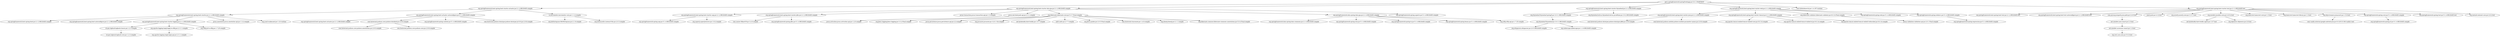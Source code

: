digraph springframeworkguru__spring5webapp {
	"guru.springframework:spring5webapp:jar:0.0.1-SNAPSHOT" -> "org.springframework.boot:spring-boot-starter-actuator:jar:2.1.2.RELEASE:compile" ; 
	"guru.springframework:spring5webapp:jar:0.0.1-SNAPSHOT" -> "org.springframework.boot:spring-boot-starter-data-jpa:jar:2.1.2.RELEASE:compile" ; 
	"guru.springframework:spring5webapp:jar:0.0.1-SNAPSHOT" -> "org.springframework.boot:spring-boot-starter-thymeleaf:jar:2.1.2.RELEASE:compile" ; 
	"guru.springframework:spring5webapp:jar:0.0.1-SNAPSHOT" -> "org.springframework.boot:spring-boot-starter-web:jar:2.1.2.RELEASE:compile" ; 
	"guru.springframework:spring5webapp:jar:0.0.1-SNAPSHOT" -> "com.h2database:h2:jar:1.4.197:runtime" ; 
	"guru.springframework:spring5webapp:jar:0.0.1-SNAPSHOT" -> "org.springframework.boot:spring-boot-starter-test:jar:2.1.2.RELEASE:test" ; 
	"org.springframework.boot:spring-boot-starter-actuator:jar:2.1.2.RELEASE:compile" -> "org.springframework.boot:spring-boot-starter:jar:2.1.2.RELEASE:compile" ; 
	"org.springframework.boot:spring-boot-starter-actuator:jar:2.1.2.RELEASE:compile" -> "org.springframework.boot:spring-boot-actuator-autoconfigure:jar:2.1.2.RELEASE:compile" ; 
	"org.springframework.boot:spring-boot-starter-actuator:jar:2.1.2.RELEASE:compile" -> "io.micrometer:micrometer-core:jar:1.1.2:compile" ; 
	"org.springframework.boot:spring-boot-starter:jar:2.1.2.RELEASE:compile" -> "org.springframework.boot:spring-boot:jar:2.1.2.RELEASE:compile" ; 
	"org.springframework.boot:spring-boot-starter:jar:2.1.2.RELEASE:compile" -> "org.springframework.boot:spring-boot-autoconfigure:jar:2.1.2.RELEASE:compile" ; 
	"org.springframework.boot:spring-boot-starter:jar:2.1.2.RELEASE:compile" -> "org.springframework.boot:spring-boot-starter-logging:jar:2.1.2.RELEASE:compile" ; 
	"org.springframework.boot:spring-boot-starter:jar:2.1.2.RELEASE:compile" -> "javax.annotation:javax.annotation-api:jar:1.3.2:compile" ; 
	"org.springframework.boot:spring-boot-starter:jar:2.1.2.RELEASE:compile" -> "org.yaml:snakeyaml:jar:1.23:runtime" ; 
	"org.springframework.boot:spring-boot-starter-logging:jar:2.1.2.RELEASE:compile" -> "ch.qos.logback:logback-classic:jar:1.2.3:compile" ; 
	"org.springframework.boot:spring-boot-starter-logging:jar:2.1.2.RELEASE:compile" -> "org.apache.logging.log4j:log4j-to-slf4j:jar:2.11.1:compile" ; 
	"org.springframework.boot:spring-boot-starter-logging:jar:2.1.2.RELEASE:compile" -> "org.slf4j:jul-to-slf4j:jar:1.7.25:compile" ; 
	"ch.qos.logback:logback-classic:jar:1.2.3:compile" -> "ch.qos.logback:logback-core:jar:1.2.3:compile" ; 
	"org.apache.logging.log4j:log4j-to-slf4j:jar:2.11.1:compile" -> "org.apache.logging.log4j:log4j-api:jar:2.11.1:compile" ; 
	"org.springframework.boot:spring-boot-actuator-autoconfigure:jar:2.1.2.RELEASE:compile" -> "org.springframework.boot:spring-boot-actuator:jar:2.1.2.RELEASE:compile" ; 
	"org.springframework.boot:spring-boot-actuator-autoconfigure:jar:2.1.2.RELEASE:compile" -> "com.fasterxml.jackson.core:jackson-databind:jar:2.9.8:compile" ; 
	"org.springframework.boot:spring-boot-actuator-autoconfigure:jar:2.1.2.RELEASE:compile" -> "org.springframework:spring-context:jar:5.1.4.RELEASE:compile" ; 
	"org.springframework.boot:spring-boot-actuator-autoconfigure:jar:2.1.2.RELEASE:compile" -> "com.fasterxml.jackson.datatype:jackson-datatype-jsr310:jar:2.9.8:compile" ; 
	"com.fasterxml.jackson.core:jackson-databind:jar:2.9.8:compile" -> "com.fasterxml.jackson.core:jackson-annotations:jar:2.9.0:compile" ; 
	"com.fasterxml.jackson.core:jackson-databind:jar:2.9.8:compile" -> "com.fasterxml.jackson.core:jackson-core:jar:2.9.8:compile" ; 
	"io.micrometer:micrometer-core:jar:1.1.2:compile" -> "org.hdrhistogram:HdrHistogram:jar:2.1.9:compile" ; 
	"io.micrometer:micrometer-core:jar:1.1.2:compile" -> "org.latencyutils:LatencyUtils:jar:2.0.3:compile" ; 
	"org.springframework.boot:spring-boot-starter-data-jpa:jar:2.1.2.RELEASE:compile" -> "org.springframework.boot:spring-boot-starter-aop:jar:2.1.2.RELEASE:compile" ; 
	"org.springframework.boot:spring-boot-starter-data-jpa:jar:2.1.2.RELEASE:compile" -> "org.springframework.boot:spring-boot-starter-jdbc:jar:2.1.2.RELEASE:compile" ; 
	"org.springframework.boot:spring-boot-starter-data-jpa:jar:2.1.2.RELEASE:compile" -> "javax.transaction:javax.transaction-api:jar:1.3:compile" ; 
	"org.springframework.boot:spring-boot-starter-data-jpa:jar:2.1.2.RELEASE:compile" -> "javax.xml.bind:jaxb-api:jar:2.3.1:compile" ; 
	"org.springframework.boot:spring-boot-starter-data-jpa:jar:2.1.2.RELEASE:compile" -> "org.hibernate:hibernate-core:jar:5.3.7.Final:compile" ; 
	"org.springframework.boot:spring-boot-starter-data-jpa:jar:2.1.2.RELEASE:compile" -> "org.springframework.data:spring-data-jpa:jar:2.1.4.RELEASE:compile" ; 
	"org.springframework.boot:spring-boot-starter-data-jpa:jar:2.1.2.RELEASE:compile" -> "org.springframework:spring-aspects:jar:5.1.4.RELEASE:compile" ; 
	"org.springframework.boot:spring-boot-starter-aop:jar:2.1.2.RELEASE:compile" -> "org.springframework:spring-aop:jar:5.1.4.RELEASE:compile" ; 
	"org.springframework.boot:spring-boot-starter-aop:jar:2.1.2.RELEASE:compile" -> "org.aspectj:aspectjweaver:jar:1.9.2:compile" ; 
	"org.springframework.boot:spring-boot-starter-jdbc:jar:2.1.2.RELEASE:compile" -> "com.zaxxer:HikariCP:jar:3.2.0:compile" ; 
	"org.springframework.boot:spring-boot-starter-jdbc:jar:2.1.2.RELEASE:compile" -> "org.springframework:spring-jdbc:jar:5.1.4.RELEASE:compile" ; 
	"javax.xml.bind:jaxb-api:jar:2.3.1:compile" -> "javax.activation:javax.activation-api:jar:1.2.0:compile" ; 
	"org.hibernate:hibernate-core:jar:5.3.7.Final:compile" -> "org.jboss.logging:jboss-logging:jar:3.3.2.Final:compile" ; 
	"org.hibernate:hibernate-core:jar:5.3.7.Final:compile" -> "javax.persistence:javax.persistence-api:jar:2.2:compile" ; 
	"org.hibernate:hibernate-core:jar:5.3.7.Final:compile" -> "org.javassist:javassist:jar:3.23.1-GA:compile" ; 
	"org.hibernate:hibernate-core:jar:5.3.7.Final:compile" -> "net.bytebuddy:byte-buddy:jar:1.9.7:compile" ; 
	"org.hibernate:hibernate-core:jar:5.3.7.Final:compile" -> "antlr:antlr:jar:2.7.7:compile" ; 
	"org.hibernate:hibernate-core:jar:5.3.7.Final:compile" -> "org.jboss:jandex:jar:2.0.5.Final:compile" ; 
	"org.hibernate:hibernate-core:jar:5.3.7.Final:compile" -> "com.fasterxml:classmate:jar:1.4.0:compile" ; 
	"org.hibernate:hibernate-core:jar:5.3.7.Final:compile" -> "org.dom4j:dom4j:jar:2.1.1:compile" ; 
	"org.hibernate:hibernate-core:jar:5.3.7.Final:compile" -> "org.hibernate.common:hibernate-commons-annotations:jar:5.0.4.Final:compile" ; 
	"org.springframework.data:spring-data-jpa:jar:2.1.4.RELEASE:compile" -> "org.springframework.data:spring-data-commons:jar:2.1.4.RELEASE:compile" ; 
	"org.springframework.data:spring-data-jpa:jar:2.1.4.RELEASE:compile" -> "org.springframework:spring-orm:jar:5.1.4.RELEASE:compile" ; 
	"org.springframework.data:spring-data-jpa:jar:2.1.4.RELEASE:compile" -> "org.springframework:spring-tx:jar:5.1.4.RELEASE:compile" ; 
	"org.springframework.data:spring-data-jpa:jar:2.1.4.RELEASE:compile" -> "org.springframework:spring-beans:jar:5.1.4.RELEASE:compile" ; 
	"org.springframework.data:spring-data-jpa:jar:2.1.4.RELEASE:compile" -> "org.slf4j:slf4j-api:jar:1.7.25:compile" ; 
	"org.springframework.boot:spring-boot-starter-thymeleaf:jar:2.1.2.RELEASE:compile" -> "org.thymeleaf:thymeleaf-spring5:jar:3.0.11.RELEASE:compile" ; 
	"org.springframework.boot:spring-boot-starter-thymeleaf:jar:2.1.2.RELEASE:compile" -> "org.thymeleaf.extras:thymeleaf-extras-java8time:jar:3.0.2.RELEASE:compile" ; 
	"org.thymeleaf:thymeleaf-spring5:jar:3.0.11.RELEASE:compile" -> "org.thymeleaf:thymeleaf:jar:3.0.11.RELEASE:compile" ; 
	"org.thymeleaf:thymeleaf:jar:3.0.11.RELEASE:compile" -> "org.attoparser:attoparser:jar:2.0.5.RELEASE:compile" ; 
	"org.thymeleaf:thymeleaf:jar:3.0.11.RELEASE:compile" -> "org.unbescape:unbescape:jar:1.1.6.RELEASE:compile" ; 
	"org.springframework.boot:spring-boot-starter-web:jar:2.1.2.RELEASE:compile" -> "org.springframework.boot:spring-boot-starter-json:jar:2.1.2.RELEASE:compile" ; 
	"org.springframework.boot:spring-boot-starter-web:jar:2.1.2.RELEASE:compile" -> "org.springframework.boot:spring-boot-starter-tomcat:jar:2.1.2.RELEASE:compile" ; 
	"org.springframework.boot:spring-boot-starter-web:jar:2.1.2.RELEASE:compile" -> "org.hibernate.validator:hibernate-validator:jar:6.0.14.Final:compile" ; 
	"org.springframework.boot:spring-boot-starter-web:jar:2.1.2.RELEASE:compile" -> "org.springframework:spring-web:jar:5.1.4.RELEASE:compile" ; 
	"org.springframework.boot:spring-boot-starter-web:jar:2.1.2.RELEASE:compile" -> "org.springframework:spring-webmvc:jar:5.1.4.RELEASE:compile" ; 
	"org.springframework.boot:spring-boot-starter-json:jar:2.1.2.RELEASE:compile" -> "com.fasterxml.jackson.datatype:jackson-datatype-jdk8:jar:2.9.8:compile" ; 
	"org.springframework.boot:spring-boot-starter-json:jar:2.1.2.RELEASE:compile" -> "com.fasterxml.jackson.module:jackson-module-parameter-names:jar:2.9.8:compile" ; 
	"org.springframework.boot:spring-boot-starter-tomcat:jar:2.1.2.RELEASE:compile" -> "org.apache.tomcat.embed:tomcat-embed-core:jar:9.0.14:compile" ; 
	"org.springframework.boot:spring-boot-starter-tomcat:jar:2.1.2.RELEASE:compile" -> "org.apache.tomcat.embed:tomcat-embed-el:jar:9.0.14:compile" ; 
	"org.springframework.boot:spring-boot-starter-tomcat:jar:2.1.2.RELEASE:compile" -> "org.apache.tomcat.embed:tomcat-embed-websocket:jar:9.0.14:compile" ; 
	"org.hibernate.validator:hibernate-validator:jar:6.0.14.Final:compile" -> "javax.validation:validation-api:jar:2.0.1.Final:compile" ; 
	"org.springframework:spring-webmvc:jar:5.1.4.RELEASE:compile" -> "org.springframework:spring-expression:jar:5.1.4.RELEASE:compile" ; 
	"org.springframework.boot:spring-boot-starter-test:jar:2.1.2.RELEASE:test" -> "org.springframework.boot:spring-boot-test:jar:2.1.2.RELEASE:test" ; 
	"org.springframework.boot:spring-boot-starter-test:jar:2.1.2.RELEASE:test" -> "org.springframework.boot:spring-boot-test-autoconfigure:jar:2.1.2.RELEASE:test" ; 
	"org.springframework.boot:spring-boot-starter-test:jar:2.1.2.RELEASE:test" -> "com.jayway.jsonpath:json-path:jar:2.4.0:test" ; 
	"org.springframework.boot:spring-boot-starter-test:jar:2.1.2.RELEASE:test" -> "junit:junit:jar:4.12:test" ; 
	"org.springframework.boot:spring-boot-starter-test:jar:2.1.2.RELEASE:test" -> "org.assertj:assertj-core:jar:3.11.1:test" ; 
	"org.springframework.boot:spring-boot-starter-test:jar:2.1.2.RELEASE:test" -> "org.mockito:mockito-core:jar:2.23.4:test" ; 
	"org.springframework.boot:spring-boot-starter-test:jar:2.1.2.RELEASE:test" -> "org.hamcrest:hamcrest-core:jar:1.3:test" ; 
	"org.springframework.boot:spring-boot-starter-test:jar:2.1.2.RELEASE:test" -> "org.hamcrest:hamcrest-library:jar:1.3:test" ; 
	"org.springframework.boot:spring-boot-starter-test:jar:2.1.2.RELEASE:test" -> "org.skyscreamer:jsonassert:jar:1.5.0:test" ; 
	"org.springframework.boot:spring-boot-starter-test:jar:2.1.2.RELEASE:test" -> "org.springframework:spring-core:jar:5.1.4.RELEASE:compile" ; 
	"org.springframework.boot:spring-boot-starter-test:jar:2.1.2.RELEASE:test" -> "org.springframework:spring-test:jar:5.1.4.RELEASE:test" ; 
	"org.springframework.boot:spring-boot-starter-test:jar:2.1.2.RELEASE:test" -> "org.xmlunit:xmlunit-core:jar:2.6.2:test" ; 
	"com.jayway.jsonpath:json-path:jar:2.4.0:test" -> "net.minidev:json-smart:jar:2.3:test" ; 
	"net.minidev:json-smart:jar:2.3:test" -> "net.minidev:accessors-smart:jar:1.2:test" ; 
	"net.minidev:accessors-smart:jar:1.2:test" -> "org.ow2.asm:asm:jar:5.0.4:test" ; 
	"org.mockito:mockito-core:jar:2.23.4:test" -> "net.bytebuddy:byte-buddy-agent:jar:1.9.7:test" ; 
	"org.mockito:mockito-core:jar:2.23.4:test" -> "org.objenesis:objenesis:jar:2.6:test" ; 
	"org.skyscreamer:jsonassert:jar:1.5.0:test" -> "com.vaadin.external.google:android-json:jar:0.0.20131108.vaadin1:test" ; 
	"org.springframework:spring-core:jar:5.1.4.RELEASE:compile" -> "org.springframework:spring-jcl:jar:5.1.4.RELEASE:compile" ; 
}
